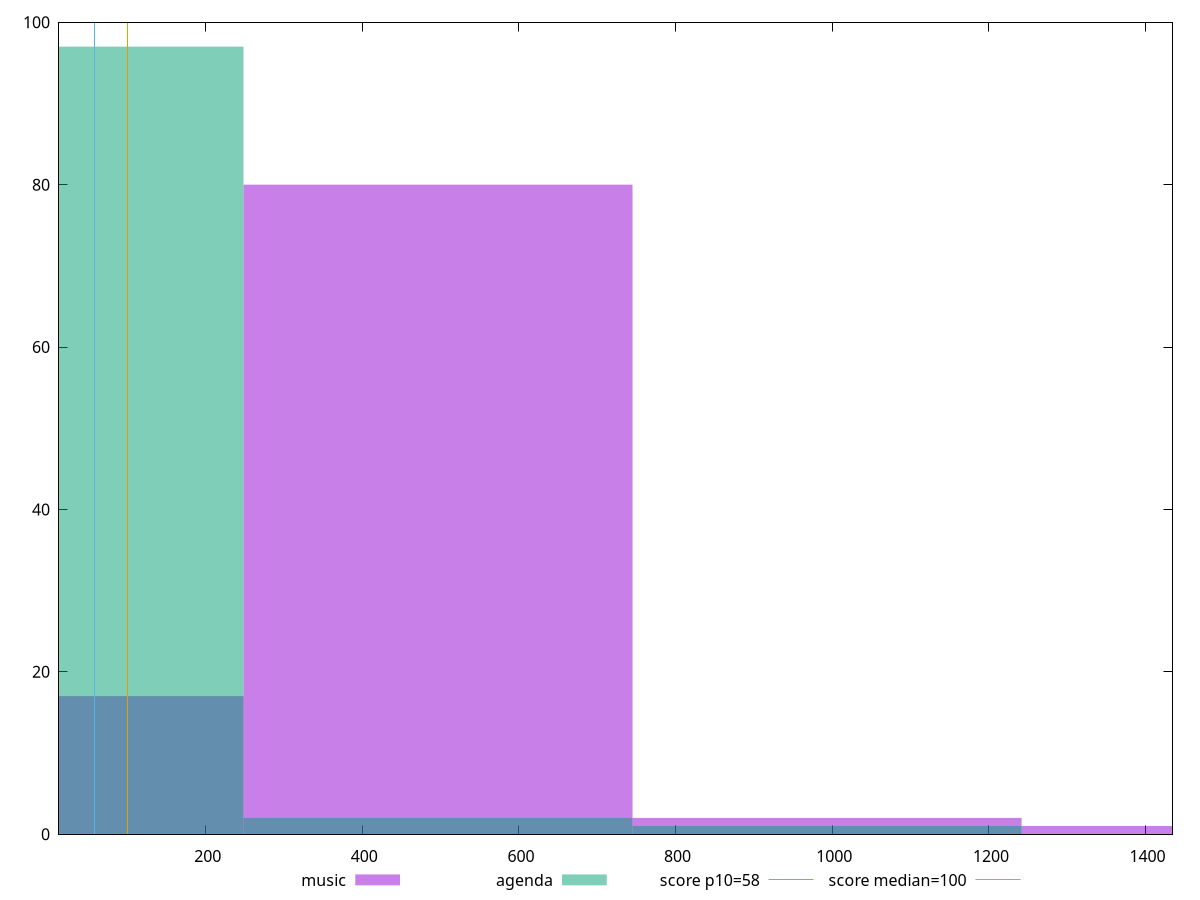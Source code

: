 reset

$music <<EOF
0 17
496.6946469506192 80
993.3892939012384 2
1490.0839408518575 1
EOF

$agenda <<EOF
496.6946469506192 2
993.3892939012384 1
0 97
EOF

set key outside below
set boxwidth 496.6946469506192
set xrange [12.8:1434.3999999999994]
set yrange [0:100]
set trange [0:100]
set style fill transparent solid 0.5 noborder

set parametric
set terminal svg size 640, 500 enhanced background rgb 'white'
set output "report/report_00029_2021-02-24T13-36-40.390Z/estimated-input-latency/comparison/histogram/0_vs_1.svg"

plot $music title "music" with boxes, \
     $agenda title "agenda" with boxes, \
     58,t title "score p10=58", \
     100,t title "score median=100"

reset
